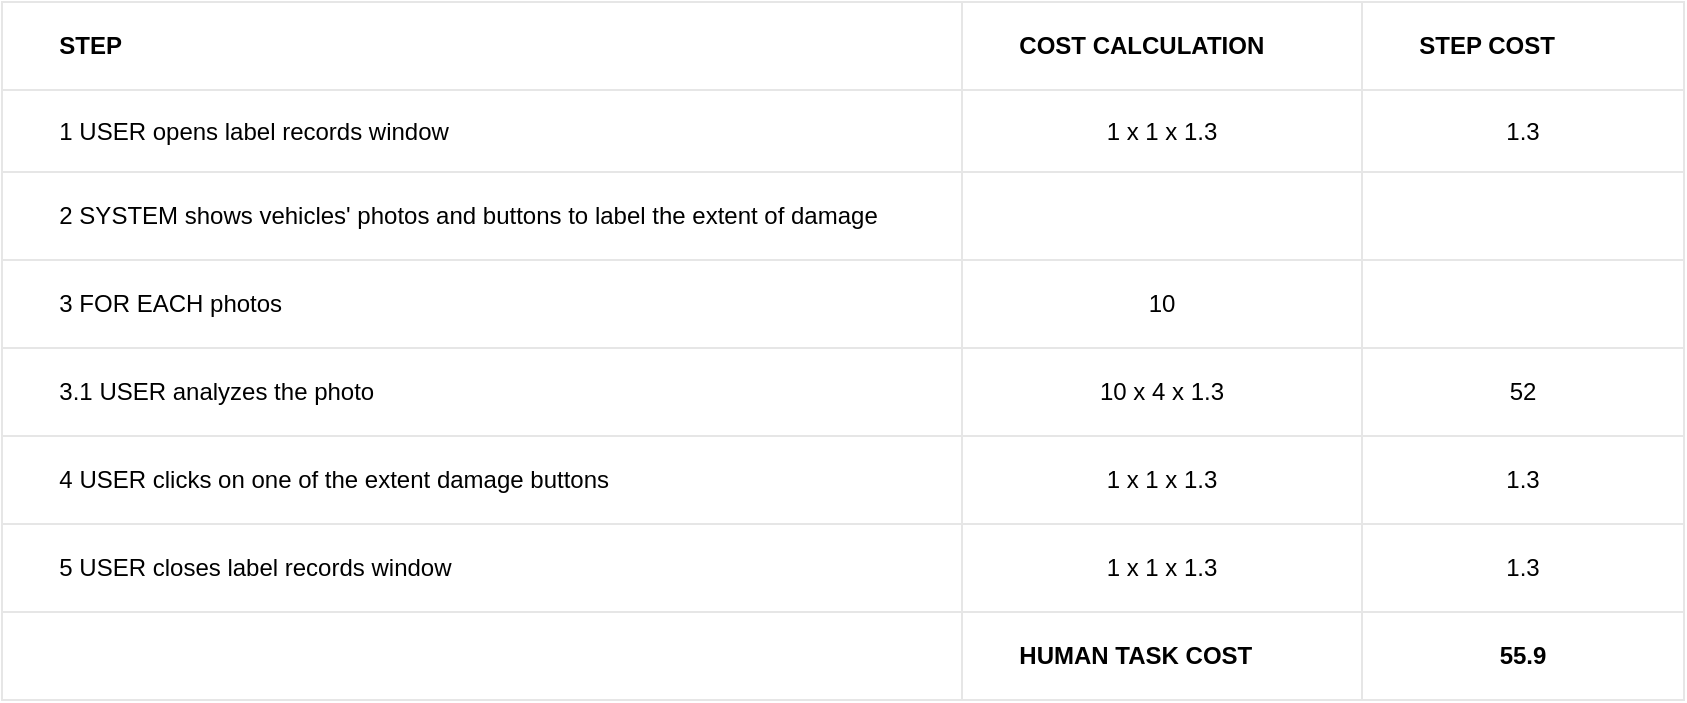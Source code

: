 <mxfile>
    <diagram id="Mswnlu7c8zMctunyO1Xx" name="Pagina-1">
        <mxGraphModel dx="1521" dy="1596" grid="1" gridSize="10" guides="1" tooltips="1" connect="1" arrows="1" fold="1" page="1" pageScale="1" pageWidth="827" pageHeight="1169" math="0" shadow="0">
            <root>
                <mxCell id="0"/>
                <mxCell id="1" parent="0"/>
                <mxCell id="31" value="" style="childLayout=tableLayout;recursiveResize=0;shadow=0;strokeColor=#E6E6E6;align=center;movable=1;resizable=1;rotatable=1;deletable=1;editable=1;connectable=1;" parent="1" vertex="1">
                    <mxGeometry x="-567" y="-79" width="841" height="349" as="geometry"/>
                </mxCell>
                <mxCell id="32" value="" style="shape=tableRow;horizontal=0;startSize=0;swimlaneHead=0;swimlaneBody=0;top=0;left=0;bottom=0;right=0;dropTarget=0;collapsible=0;recursiveResize=0;expand=0;fontStyle=0;fillColor=none;strokeColor=inherit;" parent="31" vertex="1">
                    <mxGeometry width="841" height="44" as="geometry"/>
                </mxCell>
                <mxCell id="33" value="&lt;span style=&quot;white-space: pre;&quot;&gt;&#9;&lt;/span&gt;STEP" style="connectable=0;recursiveResize=0;strokeColor=inherit;fillColor=none;align=left;whiteSpace=wrap;html=1;fontStyle=1" parent="32" vertex="1">
                    <mxGeometry width="480" height="44" as="geometry">
                        <mxRectangle width="480" height="44" as="alternateBounds"/>
                    </mxGeometry>
                </mxCell>
                <mxCell id="34" value="&lt;span style=&quot;white-space: pre;&quot;&gt;&#9;&lt;/span&gt;COST CALCULATION" style="connectable=0;recursiveResize=0;strokeColor=inherit;fillColor=none;align=left;whiteSpace=wrap;html=1;fontStyle=1" parent="32" vertex="1">
                    <mxGeometry x="480" width="200" height="44" as="geometry">
                        <mxRectangle width="200" height="44" as="alternateBounds"/>
                    </mxGeometry>
                </mxCell>
                <mxCell id="35" value="&lt;span style=&quot;white-space: pre;&quot;&gt;&#9;&lt;/span&gt;STEP COST" style="connectable=0;recursiveResize=0;strokeColor=inherit;fillColor=none;align=left;whiteSpace=wrap;html=1;fontStyle=1" parent="32" vertex="1">
                    <mxGeometry x="680" width="161" height="44" as="geometry">
                        <mxRectangle width="161" height="44" as="alternateBounds"/>
                    </mxGeometry>
                </mxCell>
                <mxCell id="36" style="shape=tableRow;horizontal=0;startSize=0;swimlaneHead=0;swimlaneBody=0;top=0;left=0;bottom=0;right=0;dropTarget=0;collapsible=0;recursiveResize=0;expand=0;fontStyle=0;fillColor=none;strokeColor=inherit;align=left;" parent="31" vertex="1">
                    <mxGeometry y="44" width="841" height="41" as="geometry"/>
                </mxCell>
                <mxCell id="37" value="&lt;span style=&quot;white-space: pre;&quot;&gt;&#9;&lt;/span&gt;1 USER opens label records window" style="connectable=0;recursiveResize=0;strokeColor=inherit;fillColor=none;align=left;whiteSpace=wrap;html=1;" parent="36" vertex="1">
                    <mxGeometry width="480" height="41" as="geometry">
                        <mxRectangle width="480" height="41" as="alternateBounds"/>
                    </mxGeometry>
                </mxCell>
                <mxCell id="38" value="1 x 1 x 1.3" style="connectable=0;recursiveResize=0;strokeColor=inherit;fillColor=none;align=center;whiteSpace=wrap;html=1;" parent="36" vertex="1">
                    <mxGeometry x="480" width="200" height="41" as="geometry">
                        <mxRectangle width="200" height="41" as="alternateBounds"/>
                    </mxGeometry>
                </mxCell>
                <mxCell id="39" value="1.3" style="connectable=0;recursiveResize=0;strokeColor=inherit;fillColor=none;align=center;whiteSpace=wrap;html=1;" parent="36" vertex="1">
                    <mxGeometry x="680" width="161" height="41" as="geometry">
                        <mxRectangle width="161" height="41" as="alternateBounds"/>
                    </mxGeometry>
                </mxCell>
                <mxCell id="40" style="shape=tableRow;horizontal=0;startSize=0;swimlaneHead=0;swimlaneBody=0;top=0;left=0;bottom=0;right=0;dropTarget=0;collapsible=0;recursiveResize=0;expand=0;fontStyle=0;fillColor=none;strokeColor=inherit;" parent="31" vertex="1">
                    <mxGeometry y="85" width="841" height="44" as="geometry"/>
                </mxCell>
                <mxCell id="41" value="&lt;span style=&quot;white-space: pre;&quot;&gt;&#9;&lt;/span&gt;2 SYSTEM shows vehicles' photos and buttons to label the extent of damage" style="connectable=0;recursiveResize=0;strokeColor=inherit;fillColor=none;align=left;whiteSpace=wrap;html=1;" parent="40" vertex="1">
                    <mxGeometry width="480" height="44" as="geometry">
                        <mxRectangle width="480" height="44" as="alternateBounds"/>
                    </mxGeometry>
                </mxCell>
                <mxCell id="42" value="" style="connectable=0;recursiveResize=0;strokeColor=inherit;fillColor=none;align=left;whiteSpace=wrap;html=1;" parent="40" vertex="1">
                    <mxGeometry x="480" width="200" height="44" as="geometry">
                        <mxRectangle width="200" height="44" as="alternateBounds"/>
                    </mxGeometry>
                </mxCell>
                <mxCell id="43" value="" style="connectable=0;recursiveResize=0;strokeColor=inherit;fillColor=none;align=left;whiteSpace=wrap;html=1;" parent="40" vertex="1">
                    <mxGeometry x="680" width="161" height="44" as="geometry">
                        <mxRectangle width="161" height="44" as="alternateBounds"/>
                    </mxGeometry>
                </mxCell>
                <mxCell id="44" style="shape=tableRow;horizontal=0;startSize=0;swimlaneHead=0;swimlaneBody=0;top=0;left=0;bottom=0;right=0;dropTarget=0;collapsible=0;recursiveResize=0;expand=0;fontStyle=0;fillColor=none;strokeColor=inherit;" parent="31" vertex="1">
                    <mxGeometry y="129" width="841" height="44" as="geometry"/>
                </mxCell>
                <mxCell id="45" value="&lt;span style=&quot;white-space: pre;&quot;&gt;&#9;&lt;/span&gt;3 FOR EACH photos" style="connectable=0;recursiveResize=0;strokeColor=inherit;fillColor=none;align=left;whiteSpace=wrap;html=1;" parent="44" vertex="1">
                    <mxGeometry width="480" height="44" as="geometry">
                        <mxRectangle width="480" height="44" as="alternateBounds"/>
                    </mxGeometry>
                </mxCell>
                <mxCell id="46" value="10" style="connectable=0;recursiveResize=0;strokeColor=inherit;fillColor=none;align=center;whiteSpace=wrap;html=1;" parent="44" vertex="1">
                    <mxGeometry x="480" width="200" height="44" as="geometry">
                        <mxRectangle width="200" height="44" as="alternateBounds"/>
                    </mxGeometry>
                </mxCell>
                <mxCell id="47" value="" style="connectable=0;recursiveResize=0;strokeColor=inherit;fillColor=none;align=center;whiteSpace=wrap;html=1;" parent="44" vertex="1">
                    <mxGeometry x="680" width="161" height="44" as="geometry">
                        <mxRectangle width="161" height="44" as="alternateBounds"/>
                    </mxGeometry>
                </mxCell>
                <mxCell id="60" style="shape=tableRow;horizontal=0;startSize=0;swimlaneHead=0;swimlaneBody=0;top=0;left=0;bottom=0;right=0;dropTarget=0;collapsible=0;recursiveResize=0;expand=0;fontStyle=0;fillColor=none;strokeColor=inherit;" parent="31" vertex="1">
                    <mxGeometry y="173" width="841" height="44" as="geometry"/>
                </mxCell>
                <mxCell id="61" value="&lt;span style=&quot;&quot;&gt;&#9;&lt;/span&gt;&lt;span style=&quot;white-space: pre;&quot;&gt;&#9;&lt;/span&gt;3.1 USER analyzes the photo" style="connectable=0;recursiveResize=0;strokeColor=inherit;fillColor=none;align=left;whiteSpace=wrap;html=1;" parent="60" vertex="1">
                    <mxGeometry width="480" height="44" as="geometry">
                        <mxRectangle width="480" height="44" as="alternateBounds"/>
                    </mxGeometry>
                </mxCell>
                <mxCell id="62" value="10 x 4 x 1.3" style="connectable=0;recursiveResize=0;strokeColor=inherit;fillColor=none;align=center;whiteSpace=wrap;html=1;" parent="60" vertex="1">
                    <mxGeometry x="480" width="200" height="44" as="geometry">
                        <mxRectangle width="200" height="44" as="alternateBounds"/>
                    </mxGeometry>
                </mxCell>
                <mxCell id="63" value="52" style="connectable=0;recursiveResize=0;strokeColor=inherit;fillColor=none;align=center;whiteSpace=wrap;html=1;" parent="60" vertex="1">
                    <mxGeometry x="680" width="161" height="44" as="geometry">
                        <mxRectangle width="161" height="44" as="alternateBounds"/>
                    </mxGeometry>
                </mxCell>
                <mxCell id="48" style="shape=tableRow;horizontal=0;startSize=0;swimlaneHead=0;swimlaneBody=0;top=0;left=0;bottom=0;right=0;dropTarget=0;collapsible=0;recursiveResize=0;expand=0;fontStyle=0;fillColor=none;strokeColor=inherit;" parent="31" vertex="1">
                    <mxGeometry y="217" width="841" height="44" as="geometry"/>
                </mxCell>
                <mxCell id="49" value="&lt;span style=&quot;&quot;&gt;&lt;span style=&quot;&quot;&gt;&lt;span style=&quot;white-space: pre;&quot;&gt;&#9;&lt;/span&gt;4&lt;/span&gt;&lt;/span&gt;&amp;nbsp;USER clicks on one of the extent damage buttons" style="connectable=0;recursiveResize=0;strokeColor=inherit;fillColor=none;align=left;whiteSpace=wrap;html=1;" parent="48" vertex="1">
                    <mxGeometry width="480" height="44" as="geometry">
                        <mxRectangle width="480" height="44" as="alternateBounds"/>
                    </mxGeometry>
                </mxCell>
                <mxCell id="50" value="1 x 1 x 1.3" style="connectable=0;recursiveResize=0;strokeColor=inherit;fillColor=none;align=center;whiteSpace=wrap;html=1;" parent="48" vertex="1">
                    <mxGeometry x="480" width="200" height="44" as="geometry">
                        <mxRectangle width="200" height="44" as="alternateBounds"/>
                    </mxGeometry>
                </mxCell>
                <mxCell id="51" value="1.3" style="connectable=0;recursiveResize=0;strokeColor=inherit;fillColor=none;align=center;whiteSpace=wrap;html=1;" parent="48" vertex="1">
                    <mxGeometry x="680" width="161" height="44" as="geometry">
                        <mxRectangle width="161" height="44" as="alternateBounds"/>
                    </mxGeometry>
                </mxCell>
                <mxCell id="52" style="shape=tableRow;horizontal=0;startSize=0;swimlaneHead=0;swimlaneBody=0;top=0;left=0;bottom=0;right=0;dropTarget=0;collapsible=0;recursiveResize=0;expand=0;fontStyle=0;fillColor=none;strokeColor=inherit;" parent="31" vertex="1">
                    <mxGeometry y="261" width="841" height="44" as="geometry"/>
                </mxCell>
                <mxCell id="53" value="&lt;span style=&quot;white-space: pre;&quot;&gt;&#9;&lt;/span&gt;5 USER closes label records window" style="connectable=0;recursiveResize=0;strokeColor=inherit;fillColor=none;align=left;whiteSpace=wrap;html=1;" parent="52" vertex="1">
                    <mxGeometry width="480" height="44" as="geometry">
                        <mxRectangle width="480" height="44" as="alternateBounds"/>
                    </mxGeometry>
                </mxCell>
                <mxCell id="54" value="1 x 1 x 1.3" style="connectable=0;recursiveResize=0;strokeColor=inherit;fillColor=none;align=center;whiteSpace=wrap;html=1;" parent="52" vertex="1">
                    <mxGeometry x="480" width="200" height="44" as="geometry">
                        <mxRectangle width="200" height="44" as="alternateBounds"/>
                    </mxGeometry>
                </mxCell>
                <mxCell id="55" value="1.3" style="connectable=0;recursiveResize=0;strokeColor=inherit;fillColor=none;align=center;whiteSpace=wrap;html=1;" parent="52" vertex="1">
                    <mxGeometry x="680" width="161" height="44" as="geometry">
                        <mxRectangle width="161" height="44" as="alternateBounds"/>
                    </mxGeometry>
                </mxCell>
                <mxCell id="56" style="shape=tableRow;horizontal=0;startSize=0;swimlaneHead=0;swimlaneBody=0;top=0;left=0;bottom=0;right=0;dropTarget=0;collapsible=0;recursiveResize=0;expand=0;fontStyle=0;fillColor=none;strokeColor=inherit;" parent="31" vertex="1">
                    <mxGeometry y="305" width="841" height="44" as="geometry"/>
                </mxCell>
                <mxCell id="57" value="" style="connectable=0;recursiveResize=0;strokeColor=inherit;fillColor=none;align=left;whiteSpace=wrap;html=1;" parent="56" vertex="1">
                    <mxGeometry width="480" height="44" as="geometry">
                        <mxRectangle width="480" height="44" as="alternateBounds"/>
                    </mxGeometry>
                </mxCell>
                <mxCell id="58" value="&#9;&lt;span style=&quot;font-weight: 700;&quot;&gt;&lt;span style=&quot;white-space: pre;&quot;&gt;&#9;&lt;/span&gt;HUMAN TASK COST&lt;/span&gt;" style="connectable=0;recursiveResize=0;strokeColor=inherit;fillColor=none;align=left;whiteSpace=wrap;html=1;" parent="56" vertex="1">
                    <mxGeometry x="480" width="200" height="44" as="geometry">
                        <mxRectangle width="200" height="44" as="alternateBounds"/>
                    </mxGeometry>
                </mxCell>
                <mxCell id="59" value="&lt;b&gt;55.9&lt;/b&gt;" style="connectable=0;recursiveResize=0;strokeColor=inherit;fillColor=none;align=center;whiteSpace=wrap;html=1;" parent="56" vertex="1">
                    <mxGeometry x="680" width="161" height="44" as="geometry">
                        <mxRectangle width="161" height="44" as="alternateBounds"/>
                    </mxGeometry>
                </mxCell>
            </root>
        </mxGraphModel>
    </diagram>
</mxfile>